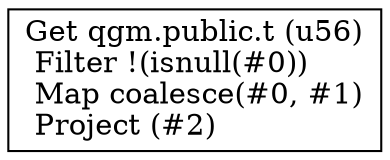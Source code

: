 digraph G {
    node0 [shape = record, label=" Get qgm.public.t (u56)\l Filter !(isnull(#0))\l Map coalesce(#0, #1)\l Project (#2)\l"]
}
